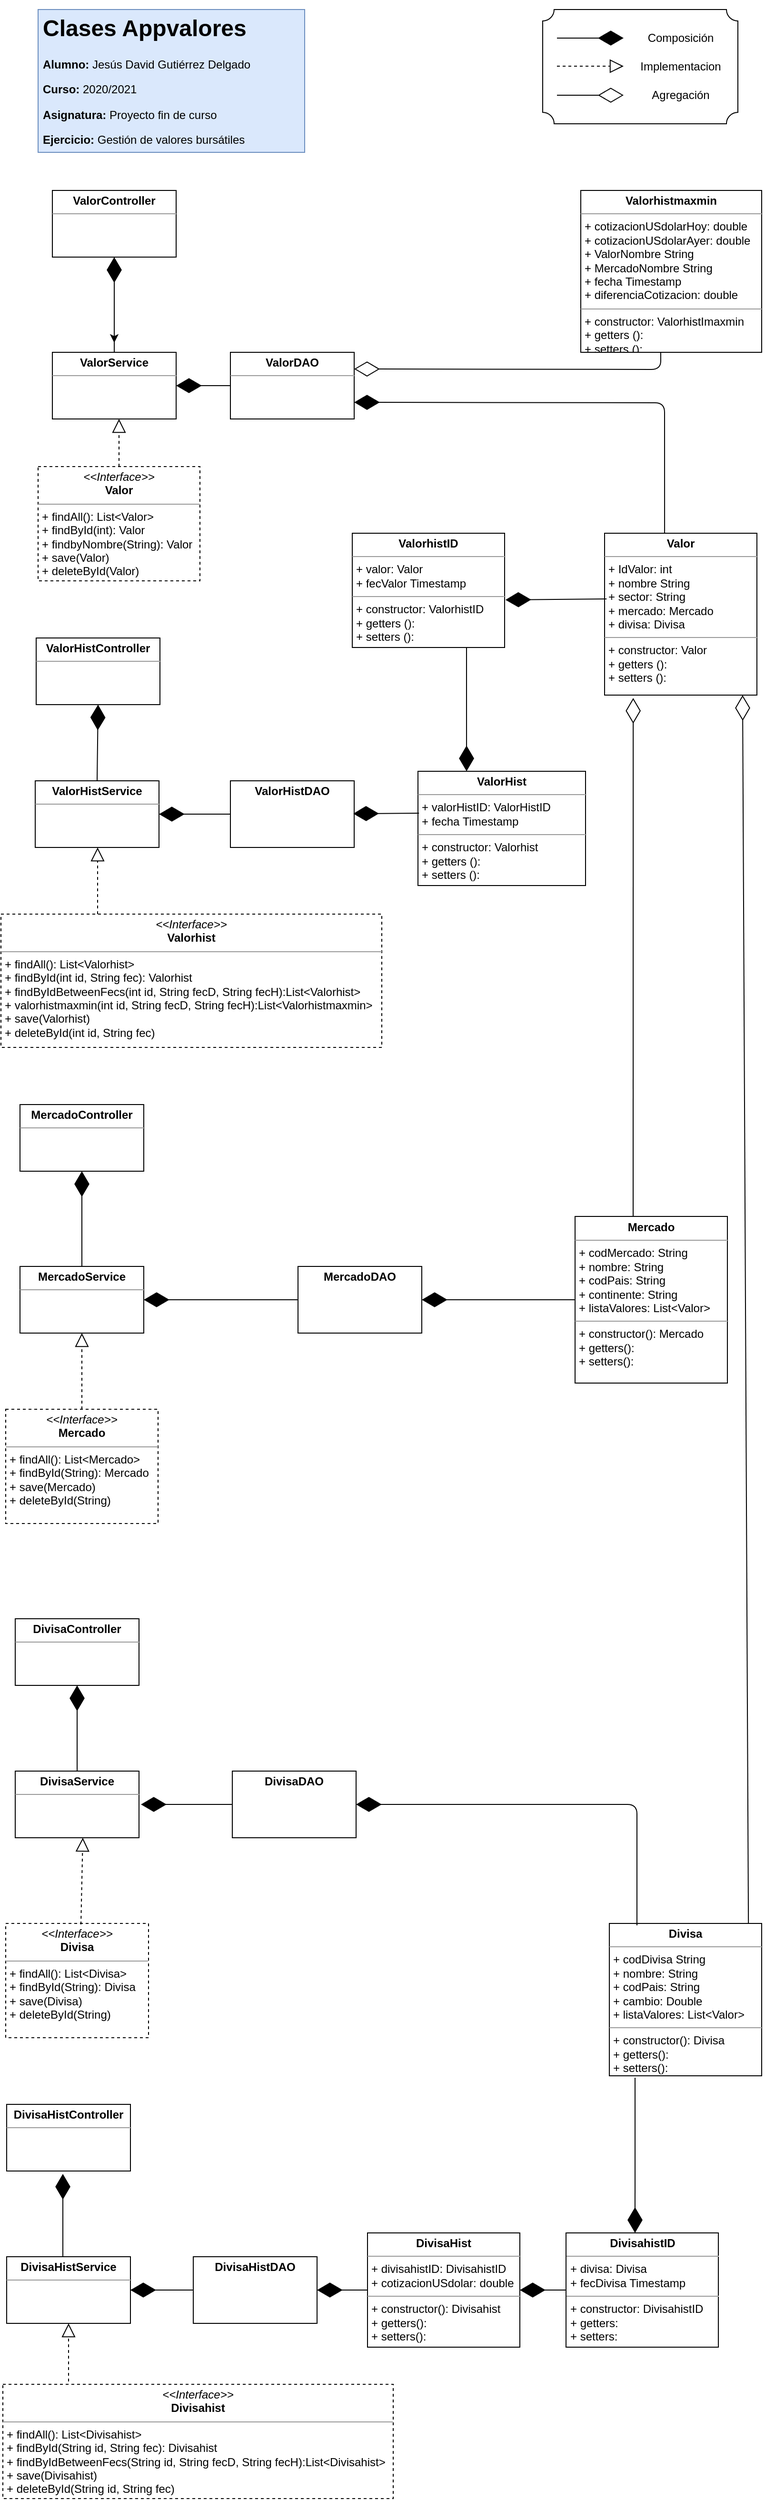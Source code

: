 <mxfile version="14.6.13" type="device"><diagram id="M0HhL15EOe84fmGE7f97" name="Page-1"><mxGraphModel dx="1006" dy="534" grid="1" gridSize="10" guides="1" tooltips="1" connect="1" arrows="1" fold="1" page="1" pageScale="1" pageWidth="827" pageHeight="1169" math="0" shadow="0"><root><mxCell id="0"/><mxCell id="1" parent="0"/><mxCell id="D5wOQQXLZJchXX-Ra0Hc-1" value="&lt;h1&gt;Clases Appvalores&lt;/h1&gt;&lt;p&gt;&lt;b&gt;Alumno:&lt;/b&gt;&amp;nbsp;Jesús David Gutiérrez Delgado&lt;/p&gt;&lt;p&gt;&lt;b&gt;Curso:&amp;nbsp;&lt;/b&gt;2020/2021&lt;/p&gt;&lt;p&gt;&lt;b&gt;Asignatura:&lt;/b&gt;&amp;nbsp;Proyecto fin de curso&lt;/p&gt;&lt;p&gt;&lt;b&gt;Ejercicio:&lt;/b&gt;&amp;nbsp;Gestión de valores bursátiles&lt;br&gt;&lt;br&gt;&lt;/p&gt;" style="text;html=1;strokeColor=#6c8ebf;fillColor=#dae8fc;spacing=5;spacingTop=-20;whiteSpace=wrap;overflow=hidden;rounded=0;" parent="1" vertex="1"><mxGeometry x="50" y="40" width="280" height="150" as="geometry"/></mxCell><mxCell id="ja9i50WxrOEUuoVvhRzQ-2" value="&lt;p style=&quot;margin: 0px ; margin-top: 4px ; text-align: center&quot;&gt;&lt;i&gt;&amp;lt;&amp;lt;Interface&amp;gt;&amp;gt;&lt;/i&gt;&lt;br&gt;&lt;b&gt;Valor&lt;/b&gt;&lt;/p&gt;&lt;hr size=&quot;1&quot;&gt;&lt;p style=&quot;margin: 0px ; margin-left: 4px&quot;&gt;+ findAll(): List&amp;lt;Valor&amp;gt;&lt;br&gt;+ findById(int): Valor&lt;/p&gt;&lt;p style=&quot;margin: 0px ; margin-left: 4px&quot;&gt;+ findbyNombre(String): Valor&lt;/p&gt;&lt;p style=&quot;margin: 0px ; margin-left: 4px&quot;&gt;+ save(Valor)&lt;/p&gt;&lt;p style=&quot;margin: 0px ; margin-left: 4px&quot;&gt;+ deleteById(Valor)&lt;/p&gt;" style="verticalAlign=top;align=left;overflow=fill;fontSize=12;fontFamily=Helvetica;html=1;dashed=1;" parent="1" vertex="1"><mxGeometry x="50" y="520" width="170" height="120" as="geometry"/></mxCell><mxCell id="iULtR8oTs9GMMmBrVRzX-2" value="&lt;p style=&quot;margin: 0px ; margin-top: 4px ; text-align: center&quot;&gt;&lt;b&gt;Mercado&lt;/b&gt;&lt;/p&gt;&lt;hr size=&quot;1&quot;&gt;&lt;p style=&quot;margin: 0px ; margin-left: 4px&quot;&gt;+ codMercado: String&lt;/p&gt;&lt;p style=&quot;margin: 0px ; margin-left: 4px&quot;&gt;+ nombre: String&lt;br&gt;&lt;/p&gt;&lt;p style=&quot;margin: 0px ; margin-left: 4px&quot;&gt;+ codPais: String&lt;br&gt;&lt;/p&gt;&lt;p style=&quot;margin: 0px ; margin-left: 4px&quot;&gt;+ continente: String&lt;br&gt;&lt;/p&gt;&lt;p style=&quot;margin: 0px ; margin-left: 4px&quot;&gt;+ listaValores: List&amp;lt;Valor&amp;gt;&lt;/p&gt;&lt;hr size=&quot;1&quot;&gt;&lt;p style=&quot;margin: 0px ; margin-left: 4px&quot;&gt;+ constructor(): Mercado&lt;/p&gt;&lt;p style=&quot;margin: 0px ; margin-left: 4px&quot;&gt;+ getters():&lt;br&gt;&lt;/p&gt;&lt;p style=&quot;margin: 0px ; margin-left: 4px&quot;&gt;+ setters():&lt;br&gt;&lt;/p&gt;&lt;p style=&quot;margin: 0px ; margin-left: 4px&quot;&gt;&lt;br&gt;&lt;/p&gt;&lt;p style=&quot;margin: 0px ; margin-left: 4px&quot;&gt;&lt;br&gt;&lt;/p&gt;&lt;p style=&quot;margin: 0px ; margin-left: 4px&quot;&gt;&lt;br&gt;&lt;/p&gt;" style="verticalAlign=top;align=left;overflow=fill;fontSize=12;fontFamily=Helvetica;html=1;" parent="1" vertex="1"><mxGeometry x="614" y="1307.5" width="160" height="175" as="geometry"/></mxCell><mxCell id="sEj-22BC467qYOLQVu6z-1" value="&lt;p style=&quot;margin: 0px ; margin-top: 4px ; text-align: center&quot;&gt;&lt;i&gt;&amp;lt;&amp;lt;Interface&amp;gt;&amp;gt;&lt;/i&gt;&lt;br&gt;&lt;b&gt;Mercado&lt;/b&gt;&lt;/p&gt;&lt;hr size=&quot;1&quot;&gt;&lt;p style=&quot;margin: 0px 0px 0px 4px&quot;&gt;+ findAll(): List&amp;lt;Mercado&amp;gt;&lt;br&gt;+ findById(String): Mercado&lt;/p&gt;&lt;p style=&quot;margin: 0px 0px 0px 4px&quot;&gt;+ save(Mercado)&lt;/p&gt;&lt;p style=&quot;margin: 0px 0px 0px 4px&quot;&gt;+ deleteById(String)&lt;/p&gt;" style="verticalAlign=top;align=left;overflow=fill;fontSize=12;fontFamily=Helvetica;html=1;dashed=1;" parent="1" vertex="1"><mxGeometry x="16" y="1510" width="160" height="120" as="geometry"/></mxCell><mxCell id="sEj-22BC467qYOLQVu6z-2" value="&lt;p style=&quot;margin: 0px ; margin-top: 4px ; text-align: center&quot;&gt;&lt;i&gt;&amp;lt;&amp;lt;Interface&amp;gt;&amp;gt;&lt;/i&gt;&lt;br&gt;&lt;b&gt;Divisa&lt;/b&gt;&lt;/p&gt;&lt;hr size=&quot;1&quot;&gt;&lt;p style=&quot;margin: 0px 0px 0px 4px&quot;&gt;+ findAll(): List&amp;lt;Divisa&amp;gt;&lt;br&gt;+ findById(String): Divisa&lt;/p&gt;&lt;p style=&quot;margin: 0px 0px 0px 4px&quot;&gt;+ save(Divisa)&lt;/p&gt;&lt;p style=&quot;margin: 0px 0px 0px 4px&quot;&gt;+ deleteById(String)&lt;/p&gt;" style="verticalAlign=top;align=left;overflow=fill;fontSize=12;fontFamily=Helvetica;html=1;dashed=1;" parent="1" vertex="1"><mxGeometry x="16" y="2050" width="150" height="120" as="geometry"/></mxCell><mxCell id="sEj-22BC467qYOLQVu6z-12" value="&lt;p style=&quot;margin: 0px ; margin-top: 4px ; text-align: center&quot;&gt;&lt;b&gt;ValorHist&lt;/b&gt;&lt;/p&gt;&lt;hr size=&quot;1&quot;&gt;&lt;p style=&quot;margin: 0px ; margin-left: 4px&quot;&gt;+ valorHistID: ValorHistID&lt;/p&gt;&lt;p style=&quot;margin: 0px ; margin-left: 4px&quot;&gt;+ fecha Timestamp&lt;/p&gt;&lt;hr size=&quot;1&quot;&gt;&lt;p style=&quot;margin: 0px ; margin-left: 4px&quot;&gt;+ constructor: Valorhist&lt;/p&gt;&lt;p style=&quot;margin: 0px 0px 0px 4px&quot;&gt;+ getters ():&amp;nbsp;&lt;br&gt;&lt;/p&gt;&lt;p style=&quot;margin: 0px 0px 0px 4px&quot;&gt;+ setters ():&amp;nbsp;&lt;/p&gt;" style="verticalAlign=top;align=left;overflow=fill;fontSize=12;fontFamily=Helvetica;html=1;" parent="1" vertex="1"><mxGeometry x="449" y="840" width="176" height="120" as="geometry"/></mxCell><mxCell id="sEj-22BC467qYOLQVu6z-13" value="&lt;p style=&quot;margin: 0px ; margin-top: 4px ; text-align: center&quot;&gt;&lt;b&gt;DivisaHist&lt;/b&gt;&lt;/p&gt;&lt;hr size=&quot;1&quot;&gt;&lt;p style=&quot;margin: 0px ; margin-left: 4px&quot;&gt;+ divisahistID: DivisahistID&lt;/p&gt;&lt;p style=&quot;margin: 0px ; margin-left: 4px&quot;&gt;+ cotizacionUSdolar: double&lt;/p&gt;&lt;hr size=&quot;1&quot;&gt;&lt;p style=&quot;margin: 0px 0px 0px 4px&quot;&gt;+ constructor(): Divisahist&lt;/p&gt;&lt;p style=&quot;margin: 0px 0px 0px 4px&quot;&gt;+ getters():&lt;br&gt;&lt;/p&gt;&lt;p style=&quot;margin: 0px 0px 0px 4px&quot;&gt;+ setters():&lt;/p&gt;" style="verticalAlign=top;align=left;overflow=fill;fontSize=12;fontFamily=Helvetica;html=1;" parent="1" vertex="1"><mxGeometry x="396" y="2375" width="160" height="120" as="geometry"/></mxCell><mxCell id="31oM7BUeYAXzebiBjpgu-1" value="&lt;p style=&quot;margin: 0px ; margin-top: 4px ; text-align: center&quot;&gt;&lt;b&gt;ValorhistID&lt;/b&gt;&lt;/p&gt;&lt;hr size=&quot;1&quot;&gt;&lt;p style=&quot;margin: 0px ; margin-left: 4px&quot;&gt;+ valor: Valor&lt;/p&gt;&lt;p style=&quot;margin: 0px ; margin-left: 4px&quot;&gt;+ fecValor Timestamp&lt;/p&gt;&lt;hr size=&quot;1&quot;&gt;&lt;p style=&quot;margin: 0px ; margin-left: 4px&quot;&gt;+ constructor: ValorhistID&lt;/p&gt;&lt;p style=&quot;margin: 0px 0px 0px 4px&quot;&gt;+ getters ():&amp;nbsp;&lt;br&gt;&lt;/p&gt;&lt;p style=&quot;margin: 0px 0px 0px 4px&quot;&gt;+ setters ():&amp;nbsp;&lt;/p&gt;" style="verticalAlign=top;align=left;overflow=fill;fontSize=12;fontFamily=Helvetica;html=1;" parent="1" vertex="1"><mxGeometry x="380" y="590" width="160" height="120" as="geometry"/></mxCell><mxCell id="31oM7BUeYAXzebiBjpgu-2" value="&lt;p style=&quot;margin: 0px ; margin-top: 4px ; text-align: center&quot;&gt;&lt;b&gt;DivisahistID&lt;/b&gt;&lt;/p&gt;&lt;hr size=&quot;1&quot;&gt;&lt;p style=&quot;margin: 0px ; margin-left: 4px&quot;&gt;+ divisa: Divisa&lt;/p&gt;&lt;p style=&quot;margin: 0px ; margin-left: 4px&quot;&gt;+ fecDivisa Timestamp&lt;/p&gt;&lt;hr size=&quot;1&quot;&gt;&lt;p style=&quot;margin: 0px ; margin-left: 4px&quot;&gt;+ constructor: DivisahistID&lt;/p&gt;&lt;p style=&quot;margin: 0px 0px 0px 4px&quot;&gt;+ getters:&amp;nbsp;&lt;br&gt;&lt;/p&gt;&lt;p style=&quot;margin: 0px 0px 0px 4px&quot;&gt;+ setters:&amp;nbsp;&lt;/p&gt;" style="verticalAlign=top;align=left;overflow=fill;fontSize=12;fontFamily=Helvetica;html=1;" parent="1" vertex="1"><mxGeometry x="604.5" y="2375" width="160" height="120" as="geometry"/></mxCell><mxCell id="CCh3-SSnQXyFXcgUhFqh-1" value="&lt;p style=&quot;margin: 0px ; margin-top: 4px ; text-align: center&quot;&gt;&lt;b&gt;Valorhistmaxmin&lt;/b&gt;&lt;/p&gt;&lt;hr size=&quot;1&quot;&gt;&lt;p style=&quot;margin: 0px ; margin-left: 4px&quot;&gt;+ cotizacionUSdolarHoy: double&lt;br&gt;&lt;/p&gt;&lt;p style=&quot;margin: 0px ; margin-left: 4px&quot;&gt;+ cotizacionUSdolarAyer: double&lt;br&gt;&lt;/p&gt;&lt;p style=&quot;margin: 0px ; margin-left: 4px&quot;&gt;+ ValorNombre String&lt;br&gt;&lt;/p&gt;&lt;p style=&quot;margin: 0px ; margin-left: 4px&quot;&gt;+ MercadoNombre String&lt;br&gt;&lt;/p&gt;&lt;p style=&quot;margin: 0px ; margin-left: 4px&quot;&gt;+ fecha Timestamp&lt;br&gt;&lt;/p&gt;&lt;p style=&quot;margin: 0px ; margin-left: 4px&quot;&gt;+ diferenciaCotizacion: double&lt;br&gt;&lt;/p&gt;&lt;hr size=&quot;1&quot;&gt;&lt;p style=&quot;margin: 0px ; margin-left: 4px&quot;&gt;+ constructor: ValorhistImaxmin&lt;/p&gt;&lt;p style=&quot;margin: 0px 0px 0px 4px&quot;&gt;+ getters ():&amp;nbsp;&lt;br&gt;&lt;/p&gt;&lt;p style=&quot;margin: 0px 0px 0px 4px&quot;&gt;+ setters ():&amp;nbsp;&lt;/p&gt;" style="verticalAlign=top;align=left;overflow=fill;fontSize=12;fontFamily=Helvetica;html=1;" parent="1" vertex="1"><mxGeometry x="620" y="230" width="190" height="170" as="geometry"/></mxCell><mxCell id="CCh3-SSnQXyFXcgUhFqh-2" value="&lt;p style=&quot;margin: 0px ; margin-top: 4px ; text-align: center&quot;&gt;&lt;i&gt;&amp;lt;&amp;lt;Interface&amp;gt;&amp;gt;&lt;/i&gt;&lt;br&gt;&lt;b&gt;Divisahist&lt;/b&gt;&lt;/p&gt;&lt;hr size=&quot;1&quot;&gt;&lt;p style=&quot;margin: 0px 0px 0px 4px&quot;&gt;+ findAll(): List&amp;lt;Divisahist&amp;gt;&lt;br&gt;+ findById(String id, String fec): Divisahist&lt;/p&gt;&lt;p style=&quot;margin: 0px 0px 0px 4px&quot;&gt;+ findByIdBetweenFecs&lt;span&gt;(String id, String fecD, String fecH):&lt;/span&gt;&lt;span&gt;List&amp;lt;Divisahist&amp;gt;&lt;/span&gt;&lt;/p&gt;&lt;p style=&quot;margin: 0px 0px 0px 4px&quot;&gt;+ save(Divisahist)&lt;/p&gt;&lt;p style=&quot;margin: 0px 0px 0px 4px&quot;&gt;+ deleteById(String id, String fec)&lt;/p&gt;" style="verticalAlign=top;align=left;overflow=fill;fontSize=12;fontFamily=Helvetica;html=1;dashed=1;" parent="1" vertex="1"><mxGeometry x="13" y="2534" width="410" height="120" as="geometry"/></mxCell><mxCell id="CCh3-SSnQXyFXcgUhFqh-3" value="&lt;p style=&quot;margin: 0px ; margin-top: 4px ; text-align: center&quot;&gt;&lt;i&gt;&amp;lt;&amp;lt;Interface&amp;gt;&amp;gt;&lt;/i&gt;&lt;br&gt;&lt;b&gt;Valorhist&lt;/b&gt;&lt;/p&gt;&lt;hr size=&quot;1&quot;&gt;&lt;p style=&quot;margin: 0px 0px 0px 4px&quot;&gt;+ findAll(): List&amp;lt;Valorhist&amp;gt;&lt;br&gt;+ findById(int id, String fec): Valorhist&lt;/p&gt;&lt;p style=&quot;margin: 0px 0px 0px 4px&quot;&gt;+ findByIdBetweenFecs&lt;span&gt;(int id, String fecD, String fecH):&lt;/span&gt;&lt;span&gt;List&amp;lt;Valorhist&amp;gt;&lt;/span&gt;&lt;/p&gt;&lt;p style=&quot;margin: 0px 0px 0px 4px&quot;&gt;+ valorhistmaxmin(int id, String fecD, String fecH):List&amp;lt;Valorhistmaxmin&amp;gt;&lt;span&gt;&lt;br&gt;&lt;/span&gt;&lt;/p&gt;&lt;p style=&quot;margin: 0px 0px 0px 4px&quot;&gt;+ save(Valorhist)&lt;/p&gt;&lt;p style=&quot;margin: 0px 0px 0px 4px&quot;&gt;+ deleteById(int id, String fec)&lt;/p&gt;" style="verticalAlign=top;align=left;overflow=fill;fontSize=12;fontFamily=Helvetica;html=1;dashed=1;" parent="1" vertex="1"><mxGeometry x="11" y="990" width="400" height="140" as="geometry"/></mxCell><mxCell id="6aQX88jJs6XCc48SPIS--3" style="edgeStyle=orthogonalEdgeStyle;rounded=0;orthogonalLoop=1;jettySize=auto;html=1;" parent="1" source="CCh3-SSnQXyFXcgUhFqh-4" edge="1"><mxGeometry relative="1" as="geometry"><mxPoint x="130" y="390" as="targetPoint"/></mxGeometry></mxCell><mxCell id="CCh3-SSnQXyFXcgUhFqh-4" value="&lt;p style=&quot;margin: 0px ; margin-top: 4px ; text-align: center&quot;&gt;&lt;b&gt;ValorService&lt;/b&gt;&lt;/p&gt;&lt;hr size=&quot;1&quot;&gt;&lt;p style=&quot;margin: 0px ; margin-left: 4px&quot;&gt;&lt;/p&gt;&lt;p style=&quot;margin: 0px ; margin-left: 4px&quot;&gt;&lt;br&gt;&lt;/p&gt;" style="verticalAlign=top;align=left;overflow=fill;fontSize=12;fontFamily=Helvetica;html=1;" parent="1" vertex="1"><mxGeometry x="65" y="400" width="130" height="70" as="geometry"/></mxCell><mxCell id="CCh3-SSnQXyFXcgUhFqh-6" value="&lt;p style=&quot;margin: 0px ; margin-top: 4px ; text-align: center&quot;&gt;&lt;b&gt;MercadoService&lt;/b&gt;&lt;/p&gt;&lt;hr size=&quot;1&quot;&gt;&lt;p style=&quot;margin: 0px ; margin-left: 4px&quot;&gt;&lt;/p&gt;&lt;p style=&quot;margin: 0px ; margin-left: 4px&quot;&gt;&lt;br&gt;&lt;/p&gt;" style="verticalAlign=top;align=left;overflow=fill;fontSize=12;fontFamily=Helvetica;html=1;" parent="1" vertex="1"><mxGeometry x="31" y="1360" width="130" height="70" as="geometry"/></mxCell><mxCell id="CCh3-SSnQXyFXcgUhFqh-8" value="&lt;p style=&quot;margin: 0px ; margin-top: 4px ; text-align: center&quot;&gt;&lt;b&gt;DivisaService&lt;/b&gt;&lt;/p&gt;&lt;hr size=&quot;1&quot;&gt;&lt;p style=&quot;margin: 0px ; margin-left: 4px&quot;&gt;&lt;/p&gt;&lt;p style=&quot;margin: 0px ; margin-left: 4px&quot;&gt;&lt;br&gt;&lt;/p&gt;" style="verticalAlign=top;align=left;overflow=fill;fontSize=12;fontFamily=Helvetica;html=1;" parent="1" vertex="1"><mxGeometry x="26" y="1890" width="130" height="70" as="geometry"/></mxCell><mxCell id="CCh3-SSnQXyFXcgUhFqh-13" value="&lt;p style=&quot;margin: 0px ; margin-top: 4px ; text-align: center&quot;&gt;&lt;b&gt;ValorController&lt;/b&gt;&lt;/p&gt;&lt;hr size=&quot;1&quot;&gt;&lt;p style=&quot;margin: 0px ; margin-left: 4px&quot;&gt;&lt;/p&gt;&lt;p style=&quot;margin: 0px ; margin-left: 4px&quot;&gt;&lt;br&gt;&lt;/p&gt;" style="verticalAlign=top;align=left;overflow=fill;fontSize=12;fontFamily=Helvetica;html=1;" parent="1" vertex="1"><mxGeometry x="65" y="230" width="130" height="70" as="geometry"/></mxCell><mxCell id="CCh3-SSnQXyFXcgUhFqh-14" value="&lt;p style=&quot;margin: 0px ; margin-top: 4px ; text-align: center&quot;&gt;&lt;b&gt;MercadoController&lt;/b&gt;&lt;/p&gt;&lt;hr size=&quot;1&quot;&gt;&lt;p style=&quot;margin: 0px ; margin-left: 4px&quot;&gt;&lt;/p&gt;&lt;p style=&quot;margin: 0px ; margin-left: 4px&quot;&gt;&lt;br&gt;&lt;/p&gt;" style="verticalAlign=top;align=left;overflow=fill;fontSize=12;fontFamily=Helvetica;html=1;" parent="1" vertex="1"><mxGeometry x="31" y="1190" width="130" height="70" as="geometry"/></mxCell><mxCell id="CCh3-SSnQXyFXcgUhFqh-15" value="&lt;p style=&quot;margin: 0px ; margin-top: 4px ; text-align: center&quot;&gt;&lt;b&gt;DivisaController&lt;/b&gt;&lt;/p&gt;&lt;hr size=&quot;1&quot;&gt;&lt;p style=&quot;margin: 0px ; margin-left: 4px&quot;&gt;&lt;/p&gt;&lt;p style=&quot;margin: 0px ; margin-left: 4px&quot;&gt;&lt;br&gt;&lt;/p&gt;" style="verticalAlign=top;align=left;overflow=fill;fontSize=12;fontFamily=Helvetica;html=1;" parent="1" vertex="1"><mxGeometry x="26" y="1730" width="130" height="70" as="geometry"/></mxCell><mxCell id="CCh3-SSnQXyFXcgUhFqh-16" value="&lt;p style=&quot;margin: 0px ; margin-top: 4px ; text-align: center&quot;&gt;&lt;b&gt;DivisaHistService&lt;/b&gt;&lt;/p&gt;&lt;hr size=&quot;1&quot;&gt;&lt;p style=&quot;margin: 0px ; margin-left: 4px&quot;&gt;&lt;/p&gt;&lt;p style=&quot;margin: 0px ; margin-left: 4px&quot;&gt;&lt;br&gt;&lt;/p&gt;" style="verticalAlign=top;align=left;overflow=fill;fontSize=12;fontFamily=Helvetica;html=1;" parent="1" vertex="1"><mxGeometry x="17" y="2400" width="130" height="70" as="geometry"/></mxCell><mxCell id="CCh3-SSnQXyFXcgUhFqh-17" value="&lt;p style=&quot;margin: 0px ; margin-top: 4px ; text-align: center&quot;&gt;&lt;b&gt;DivisaHistController&lt;/b&gt;&lt;/p&gt;&lt;hr size=&quot;1&quot;&gt;&lt;p style=&quot;margin: 0px ; margin-left: 4px&quot;&gt;&lt;/p&gt;&lt;p style=&quot;margin: 0px ; margin-left: 4px&quot;&gt;&lt;br&gt;&lt;/p&gt;" style="verticalAlign=top;align=left;overflow=fill;fontSize=12;fontFamily=Helvetica;html=1;" parent="1" vertex="1"><mxGeometry x="17" y="2240" width="130" height="70" as="geometry"/></mxCell><mxCell id="CCh3-SSnQXyFXcgUhFqh-21" value="&lt;p style=&quot;margin: 0px ; margin-top: 4px ; text-align: center&quot;&gt;&lt;b&gt;ValorHistService&lt;/b&gt;&lt;/p&gt;&lt;hr size=&quot;1&quot;&gt;&lt;p style=&quot;margin: 0px ; margin-left: 4px&quot;&gt;&lt;/p&gt;&lt;p style=&quot;margin: 0px ; margin-left: 4px&quot;&gt;&lt;br&gt;&lt;/p&gt;" style="verticalAlign=top;align=left;overflow=fill;fontSize=12;fontFamily=Helvetica;html=1;" parent="1" vertex="1"><mxGeometry x="47" y="850" width="130" height="70" as="geometry"/></mxCell><mxCell id="CCh3-SSnQXyFXcgUhFqh-24" value="&lt;p style=&quot;margin: 0px ; margin-top: 4px ; text-align: center&quot;&gt;&lt;b&gt;ValorHistController&lt;/b&gt;&lt;/p&gt;&lt;hr size=&quot;1&quot;&gt;&lt;p style=&quot;margin: 0px ; margin-left: 4px&quot;&gt;&lt;/p&gt;&lt;p style=&quot;margin: 0px ; margin-left: 4px&quot;&gt;&lt;br&gt;&lt;/p&gt;" style="verticalAlign=top;align=left;overflow=fill;fontSize=12;fontFamily=Helvetica;html=1;" parent="1" vertex="1"><mxGeometry x="48" y="700" width="130" height="70" as="geometry"/></mxCell><mxCell id="6aQX88jJs6XCc48SPIS--2" value="" style="endArrow=diamondThin;endFill=1;endSize=24;html=1;exitX=0.5;exitY=0;exitDx=0;exitDy=0;entryX=0.5;entryY=1;entryDx=0;entryDy=0;entryPerimeter=0;" parent="1" source="CCh3-SSnQXyFXcgUhFqh-4" target="CCh3-SSnQXyFXcgUhFqh-13" edge="1"><mxGeometry width="160" relative="1" as="geometry"><mxPoint x="129.5" y="390" as="sourcePoint"/><mxPoint x="130" y="310" as="targetPoint"/></mxGeometry></mxCell><mxCell id="6aQX88jJs6XCc48SPIS--5" value="" style="endArrow=diamondThin;endFill=1;endSize=24;html=1;exitX=0.5;exitY=0;exitDx=0;exitDy=0;entryX=0.5;entryY=1;entryDx=0;entryDy=0;" parent="1" target="CCh3-SSnQXyFXcgUhFqh-14" edge="1"><mxGeometry width="160" relative="1" as="geometry"><mxPoint x="96" y="1360" as="sourcePoint"/><mxPoint x="96" y="1270" as="targetPoint"/></mxGeometry></mxCell><mxCell id="6aQX88jJs6XCc48SPIS--7" value="" style="endArrow=diamondThin;endFill=1;endSize=24;html=1;entryX=0.5;entryY=1;entryDx=0;entryDy=0;exitX=0.5;exitY=0;exitDx=0;exitDy=0;" parent="1" source="CCh3-SSnQXyFXcgUhFqh-8" target="CCh3-SSnQXyFXcgUhFqh-15" edge="1"><mxGeometry width="160" relative="1" as="geometry"><mxPoint x="91" y="1850" as="sourcePoint"/><mxPoint x="101" y="1810" as="targetPoint"/></mxGeometry></mxCell><mxCell id="6aQX88jJs6XCc48SPIS--9" value="" style="endArrow=diamondThin;endFill=1;endSize=24;html=1;entryX=0.454;entryY=1.043;entryDx=0;entryDy=0;entryPerimeter=0;exitX=0.454;exitY=0;exitDx=0;exitDy=0;exitPerimeter=0;" parent="1" source="CCh3-SSnQXyFXcgUhFqh-16" target="CCh3-SSnQXyFXcgUhFqh-17" edge="1"><mxGeometry width="160" relative="1" as="geometry"><mxPoint x="77" y="2390" as="sourcePoint"/><mxPoint x="77" y="2320" as="targetPoint"/></mxGeometry></mxCell><mxCell id="6aQX88jJs6XCc48SPIS--11" value="" style="endArrow=diamondThin;endFill=1;endSize=24;html=1;entryX=0.5;entryY=1;entryDx=0;entryDy=0;exitX=0.5;exitY=0;exitDx=0;exitDy=0;" parent="1" source="CCh3-SSnQXyFXcgUhFqh-21" target="CCh3-SSnQXyFXcgUhFqh-24" edge="1"><mxGeometry width="160" relative="1" as="geometry"><mxPoint x="113" y="840" as="sourcePoint"/><mxPoint x="113" y="790" as="targetPoint"/></mxGeometry></mxCell><mxCell id="l8LEh-kcMSrMeJmglo3Y-1" value="" style="endArrow=diamondThin;endFill=1;endSize=24;html=1;exitX=0.75;exitY=1;exitDx=0;exitDy=0;entryX=0.29;entryY=0;entryDx=0;entryDy=0;entryPerimeter=0;" parent="1" source="31oM7BUeYAXzebiBjpgu-1" target="sEj-22BC467qYOLQVu6z-12" edge="1"><mxGeometry width="160" relative="1" as="geometry"><mxPoint x="500" y="720" as="sourcePoint"/><mxPoint x="500" y="830" as="targetPoint"/><Array as="points"><mxPoint x="500" y="760"/></Array></mxGeometry></mxCell><mxCell id="l8LEh-kcMSrMeJmglo3Y-4" value="" style="endArrow=diamondThin;endFill=1;endSize=24;html=1;entryX=1;entryY=0.5;entryDx=0;entryDy=0;exitX=0;exitY=0.5;exitDx=0;exitDy=0;" parent="1" source="iZ5FxkilPYUdxTMa4_hy-8" target="CCh3-SSnQXyFXcgUhFqh-21" edge="1"><mxGeometry width="160" relative="1" as="geometry"><mxPoint x="237" y="885" as="sourcePoint"/><mxPoint x="303" y="885" as="targetPoint"/></mxGeometry></mxCell><mxCell id="l8LEh-kcMSrMeJmglo3Y-5" value="" style="endArrow=diamondThin;endFill=1;endSize=24;html=1;entryX=1;entryY=0.5;entryDx=0;entryDy=0;" parent="1" target="CCh3-SSnQXyFXcgUhFqh-16" edge="1"><mxGeometry width="160" relative="1" as="geometry"><mxPoint x="188" y="2435" as="sourcePoint"/><mxPoint x="167" y="2435" as="targetPoint"/></mxGeometry></mxCell><mxCell id="l8LEh-kcMSrMeJmglo3Y-8" value="&lt;p style=&quot;margin: 0px ; margin-top: 4px ; text-align: center&quot;&gt;&lt;b&gt;Valor&lt;/b&gt;&lt;/p&gt;&lt;hr size=&quot;1&quot;&gt;&lt;p style=&quot;margin: 0px ; margin-left: 4px&quot;&gt;+ IdValor: int&lt;/p&gt;&lt;p style=&quot;margin: 0px ; margin-left: 4px&quot;&gt;+ nombre String&lt;br&gt;&lt;/p&gt;&lt;p style=&quot;margin: 0px ; margin-left: 4px&quot;&gt;+ sector: String&lt;br&gt;&lt;/p&gt;&lt;p style=&quot;margin: 0px ; margin-left: 4px&quot;&gt;+ mercado: Mercado&lt;br&gt;&lt;/p&gt;&lt;p style=&quot;margin: 0px ; margin-left: 4px&quot;&gt;+ divisa: Divisa&lt;/p&gt;&lt;hr size=&quot;1&quot;&gt;&lt;p style=&quot;margin: 0px ; margin-left: 4px&quot;&gt;+ constructor: Valor&lt;/p&gt;&lt;p style=&quot;margin: 0px ; margin-left: 4px&quot;&gt;+ getters ():&amp;nbsp;&lt;br&gt;&lt;/p&gt;&lt;p style=&quot;margin: 0px ; margin-left: 4px&quot;&gt;+ setters ():&amp;nbsp;&lt;/p&gt;" style="verticalAlign=top;align=left;overflow=fill;fontSize=12;fontFamily=Helvetica;html=1;" parent="1" vertex="1"><mxGeometry x="645" y="590" width="160" height="170" as="geometry"/></mxCell><mxCell id="l8LEh-kcMSrMeJmglo3Y-9" value="" style="endArrow=diamondThin;endFill=1;endSize=24;html=1;exitX=0.394;exitY=0;exitDx=0;exitDy=0;exitPerimeter=0;entryX=1;entryY=0.75;entryDx=0;entryDy=0;" parent="1" source="l8LEh-kcMSrMeJmglo3Y-8" target="l8LEh-kcMSrMeJmglo3Y-15" edge="1"><mxGeometry width="160" relative="1" as="geometry"><mxPoint x="663" y="459.5" as="sourcePoint"/><mxPoint x="480" y="453" as="targetPoint"/><Array as="points"><mxPoint x="708" y="453"/></Array></mxGeometry></mxCell><mxCell id="l8LEh-kcMSrMeJmglo3Y-11" value="" style="endArrow=diamondThin;endFill=0;endSize=24;html=1;exitX=0.442;exitY=1;exitDx=0;exitDy=0;exitPerimeter=0;entryX=1;entryY=0.25;entryDx=0;entryDy=0;" parent="1" source="CCh3-SSnQXyFXcgUhFqh-1" target="l8LEh-kcMSrMeJmglo3Y-15" edge="1"><mxGeometry width="160" relative="1" as="geometry"><mxPoint x="656" y="400" as="sourcePoint"/><mxPoint x="470" y="418" as="targetPoint"/><Array as="points"><mxPoint x="704" y="418"/></Array></mxGeometry></mxCell><mxCell id="l8LEh-kcMSrMeJmglo3Y-12" value="" style="endArrow=diamondThin;endFill=1;endSize=24;html=1;entryX=1;entryY=0.5;entryDx=0;entryDy=0;exitX=0;exitY=0.5;exitDx=0;exitDy=0;" parent="1" source="iULtR8oTs9GMMmBrVRzX-2" target="l8LEh-kcMSrMeJmglo3Y-34" edge="1"><mxGeometry width="160" relative="1" as="geometry"><mxPoint x="543" y="1395" as="sourcePoint"/><mxPoint x="483" y="1405" as="targetPoint"/><Array as="points"/></mxGeometry></mxCell><mxCell id="l8LEh-kcMSrMeJmglo3Y-13" value="&lt;p style=&quot;margin: 0px ; margin-top: 4px ; text-align: center&quot;&gt;&lt;b&gt;Divisa&lt;/b&gt;&lt;/p&gt;&lt;hr size=&quot;1&quot;&gt;&lt;p style=&quot;margin: 0px ; margin-left: 4px&quot;&gt;+ codDivisa String&lt;/p&gt;&lt;p style=&quot;margin: 0px ; margin-left: 4px&quot;&gt;+ nombre: String&lt;br&gt;&lt;/p&gt;&lt;p style=&quot;margin: 0px ; margin-left: 4px&quot;&gt;+ codPais: String&lt;br&gt;&lt;/p&gt;&lt;p style=&quot;margin: 0px ; margin-left: 4px&quot;&gt;+ cambio: Double&lt;br&gt;&lt;/p&gt;&lt;p style=&quot;margin: 0px ; margin-left: 4px&quot;&gt;+ listaValores: List&amp;lt;Valor&amp;gt;&lt;br&gt;&lt;/p&gt;&lt;hr size=&quot;1&quot;&gt;&lt;p style=&quot;margin: 0px ; margin-left: 4px&quot;&gt;+ constructor(): Divisa&lt;/p&gt;&lt;p style=&quot;margin: 0px ; margin-left: 4px&quot;&gt;+ getters():&lt;br&gt;&lt;/p&gt;&lt;p style=&quot;margin: 0px ; margin-left: 4px&quot;&gt;+ setters():&lt;/p&gt;" style="verticalAlign=top;align=left;overflow=fill;fontSize=12;fontFamily=Helvetica;html=1;" parent="1" vertex="1"><mxGeometry x="650" y="2050" width="160" height="160" as="geometry"/></mxCell><mxCell id="l8LEh-kcMSrMeJmglo3Y-14" value="" style="endArrow=diamondThin;endFill=1;endSize=24;html=1;entryX=1;entryY=0.5;entryDx=0;entryDy=0;" parent="1" target="l8LEh-kcMSrMeJmglo3Y-37" edge="1"><mxGeometry width="160" relative="1" as="geometry"><mxPoint x="679" y="2052" as="sourcePoint"/><mxPoint x="447" y="1925" as="targetPoint"/><Array as="points"><mxPoint x="679" y="1925"/></Array></mxGeometry></mxCell><mxCell id="l8LEh-kcMSrMeJmglo3Y-15" value="&lt;p style=&quot;margin: 0px ; margin-top: 4px ; text-align: center&quot;&gt;&lt;b&gt;ValorDAO&lt;/b&gt;&lt;/p&gt;&lt;hr size=&quot;1&quot;&gt;&lt;p style=&quot;margin: 0px ; margin-left: 4px&quot;&gt;&lt;/p&gt;&lt;p style=&quot;margin: 0px ; margin-left: 4px&quot;&gt;&lt;br&gt;&lt;/p&gt;" style="verticalAlign=top;align=left;overflow=fill;fontSize=12;fontFamily=Helvetica;html=1;" parent="1" vertex="1"><mxGeometry x="252" y="400" width="130" height="70" as="geometry"/></mxCell><mxCell id="l8LEh-kcMSrMeJmglo3Y-16" value="" style="endArrow=diamondThin;endFill=1;endSize=24;html=1;entryX=1;entryY=0.5;entryDx=0;entryDy=0;exitX=0;exitY=0.5;exitDx=0;exitDy=0;" parent="1" source="l8LEh-kcMSrMeJmglo3Y-15" target="CCh3-SSnQXyFXcgUhFqh-4" edge="1"><mxGeometry width="160" relative="1" as="geometry"><mxPoint x="301" y="440" as="sourcePoint"/><mxPoint x="231" y="440" as="targetPoint"/></mxGeometry></mxCell><mxCell id="l8LEh-kcMSrMeJmglo3Y-17" value="" style="verticalLabelPosition=bottom;verticalAlign=top;html=1;shape=mxgraph.basic.plaque;dx=6;" parent="1" vertex="1"><mxGeometry x="580" y="40" width="205" height="120" as="geometry"/></mxCell><mxCell id="l8LEh-kcMSrMeJmglo3Y-18" value="" style="endArrow=diamondThin;endFill=1;endSize=24;html=1;entryX=0.5;entryY=1;entryDx=0;entryDy=0;entryPerimeter=0;" parent="1" edge="1"><mxGeometry width="160" relative="1" as="geometry"><mxPoint x="595" y="70" as="sourcePoint"/><mxPoint x="665" y="70" as="targetPoint"/></mxGeometry></mxCell><mxCell id="l8LEh-kcMSrMeJmglo3Y-19" value="Composición" style="text;html=1;strokeColor=none;fillColor=none;align=center;verticalAlign=middle;whiteSpace=wrap;rounded=0;" parent="1" vertex="1"><mxGeometry x="705" y="60" width="40" height="20" as="geometry"/></mxCell><mxCell id="l8LEh-kcMSrMeJmglo3Y-26" value="" style="endArrow=block;dashed=1;endFill=0;endSize=12;html=1;exitX=0.5;exitY=0;exitDx=0;exitDy=0;" parent="1" source="ja9i50WxrOEUuoVvhRzQ-2" edge="1"><mxGeometry width="160" relative="1" as="geometry"><mxPoint x="134" y="530" as="sourcePoint"/><mxPoint x="135" y="470" as="targetPoint"/></mxGeometry></mxCell><mxCell id="l8LEh-kcMSrMeJmglo3Y-27" value="Implementacion" style="text;html=1;strokeColor=none;fillColor=none;align=center;verticalAlign=middle;whiteSpace=wrap;rounded=0;" parent="1" vertex="1"><mxGeometry x="705" y="90" width="40" height="20" as="geometry"/></mxCell><mxCell id="l8LEh-kcMSrMeJmglo3Y-28" value="" style="endArrow=block;dashed=1;endFill=0;endSize=12;html=1;" parent="1" edge="1"><mxGeometry width="160" relative="1" as="geometry"><mxPoint x="595" y="99.5" as="sourcePoint"/><mxPoint x="665" y="99.5" as="targetPoint"/></mxGeometry></mxCell><mxCell id="l8LEh-kcMSrMeJmglo3Y-30" value="" style="endArrow=diamondThin;endFill=0;endSize=24;html=1;" parent="1" edge="1"><mxGeometry width="160" relative="1" as="geometry"><mxPoint x="595" y="130" as="sourcePoint"/><mxPoint x="665" y="130" as="targetPoint"/></mxGeometry></mxCell><mxCell id="l8LEh-kcMSrMeJmglo3Y-31" value="Agregación" style="text;html=1;strokeColor=none;fillColor=none;align=center;verticalAlign=middle;whiteSpace=wrap;rounded=0;" parent="1" vertex="1"><mxGeometry x="705" y="120" width="40" height="20" as="geometry"/></mxCell><mxCell id="l8LEh-kcMSrMeJmglo3Y-32" value="" style="endArrow=block;dashed=1;endFill=0;endSize=12;html=1;entryX=0.546;entryY=1;entryDx=0;entryDy=0;entryPerimeter=0;" parent="1" target="CCh3-SSnQXyFXcgUhFqh-8" edge="1"><mxGeometry width="160" relative="1" as="geometry"><mxPoint x="95" y="2051" as="sourcePoint"/><mxPoint x="91" y="1960" as="targetPoint"/></mxGeometry></mxCell><mxCell id="l8LEh-kcMSrMeJmglo3Y-34" value="&lt;p style=&quot;margin: 0px ; margin-top: 4px ; text-align: center&quot;&gt;&lt;b&gt;MercadoDAO&lt;/b&gt;&lt;/p&gt;" style="verticalAlign=top;align=left;overflow=fill;fontSize=12;fontFamily=Helvetica;html=1;" parent="1" vertex="1"><mxGeometry x="323" y="1360" width="130" height="70" as="geometry"/></mxCell><mxCell id="l8LEh-kcMSrMeJmglo3Y-35" value="" style="endArrow=diamondThin;endFill=1;endSize=24;html=1;entryX=1;entryY=0.5;entryDx=0;entryDy=0;exitX=0;exitY=0.5;exitDx=0;exitDy=0;" parent="1" source="l8LEh-kcMSrMeJmglo3Y-34" target="CCh3-SSnQXyFXcgUhFqh-6" edge="1"><mxGeometry width="160" relative="1" as="geometry"><mxPoint x="283" y="1395" as="sourcePoint"/><mxPoint x="157" y="1394.5" as="targetPoint"/><Array as="points"/></mxGeometry></mxCell><mxCell id="l8LEh-kcMSrMeJmglo3Y-37" value="&lt;p style=&quot;margin: 0px ; margin-top: 4px ; text-align: center&quot;&gt;&lt;b&gt;DivisaDAO&lt;/b&gt;&lt;/p&gt;" style="verticalAlign=top;align=left;overflow=fill;fontSize=12;fontFamily=Helvetica;html=1;" parent="1" vertex="1"><mxGeometry x="254" y="1890" width="130" height="70" as="geometry"/></mxCell><mxCell id="l8LEh-kcMSrMeJmglo3Y-38" value="" style="endArrow=diamondThin;endFill=1;endSize=24;html=1;exitX=0;exitY=0.5;exitDx=0;exitDy=0;" parent="1" source="l8LEh-kcMSrMeJmglo3Y-37" edge="1"><mxGeometry width="160" relative="1" as="geometry"><mxPoint x="267" y="1932" as="sourcePoint"/><mxPoint x="158" y="1925" as="targetPoint"/></mxGeometry></mxCell><mxCell id="iZ5FxkilPYUdxTMa4_hy-2" value="" style="edgeStyle=orthogonalEdgeStyle;rounded=0;orthogonalLoop=1;jettySize=auto;html=1;" parent="1" source="iZ5FxkilPYUdxTMa4_hy-1" target="CCh3-SSnQXyFXcgUhFqh-16" edge="1"><mxGeometry relative="1" as="geometry"/></mxCell><mxCell id="iZ5FxkilPYUdxTMa4_hy-1" value="&lt;p style=&quot;margin: 0px ; margin-top: 4px ; text-align: center&quot;&gt;&lt;b&gt;DivisaHistDAO&lt;/b&gt;&lt;/p&gt;" style="verticalAlign=top;align=left;overflow=fill;fontSize=12;fontFamily=Helvetica;html=1;" parent="1" vertex="1"><mxGeometry x="213" y="2400" width="130" height="70" as="geometry"/></mxCell><mxCell id="iZ5FxkilPYUdxTMa4_hy-6" value="" style="endArrow=diamondThin;endFill=1;endSize=24;html=1;entryX=1;entryY=0.5;entryDx=0;entryDy=0;exitX=0;exitY=0.5;exitDx=0;exitDy=0;" parent="1" source="sEj-22BC467qYOLQVu6z-13" target="iZ5FxkilPYUdxTMa4_hy-1" edge="1"><mxGeometry width="160" relative="1" as="geometry"><mxPoint x="402" y="2434.5" as="sourcePoint"/><mxPoint x="358" y="2434.5" as="targetPoint"/></mxGeometry></mxCell><mxCell id="iZ5FxkilPYUdxTMa4_hy-7" value="" style="endArrow=block;dashed=1;endFill=0;endSize=12;html=1;entryX=0.5;entryY=1;entryDx=0;entryDy=0;" parent="1" target="CCh3-SSnQXyFXcgUhFqh-16" edge="1"><mxGeometry width="160" relative="1" as="geometry"><mxPoint x="82" y="2531" as="sourcePoint"/><mxPoint x="78" y="2495" as="targetPoint"/></mxGeometry></mxCell><mxCell id="iZ5FxkilPYUdxTMa4_hy-8" value="&lt;p style=&quot;margin: 0px ; margin-top: 4px ; text-align: center&quot;&gt;&lt;b&gt;ValorHistDAO&lt;/b&gt;&lt;/p&gt;" style="verticalAlign=top;align=left;overflow=fill;fontSize=12;fontFamily=Helvetica;html=1;" parent="1" vertex="1"><mxGeometry x="252" y="850" width="130" height="70" as="geometry"/></mxCell><mxCell id="iZ5FxkilPYUdxTMa4_hy-9" value="" style="endArrow=diamondThin;endFill=1;endSize=24;html=1;entryX=1;entryY=0.5;entryDx=0;entryDy=0;exitX=0.006;exitY=0.367;exitDx=0;exitDy=0;exitPerimeter=0;" parent="1" source="sEj-22BC467qYOLQVu6z-12" edge="1"><mxGeometry width="160" relative="1" as="geometry"><mxPoint x="441" y="884.5" as="sourcePoint"/><mxPoint x="381" y="884.5" as="targetPoint"/></mxGeometry></mxCell><mxCell id="iZ5FxkilPYUdxTMa4_hy-10" value="" style="endArrow=block;dashed=1;endFill=0;endSize=12;html=1;entryX=0.504;entryY=1;entryDx=0;entryDy=0;entryPerimeter=0;" parent="1" target="CCh3-SSnQXyFXcgUhFqh-21" edge="1"><mxGeometry width="160" relative="1" as="geometry"><mxPoint x="112.5" y="990" as="sourcePoint"/><mxPoint x="112.5" y="930" as="targetPoint"/></mxGeometry></mxCell><mxCell id="cHkvtyvpbol9bCpiS9jw-1" value="" style="endArrow=block;dashed=1;endFill=0;endSize=12;html=1;exitX=0.5;exitY=0;exitDx=0;exitDy=0;entryX=0.5;entryY=1;entryDx=0;entryDy=0;" parent="1" source="sEj-22BC467qYOLQVu6z-1" target="CCh3-SSnQXyFXcgUhFqh-6" edge="1"><mxGeometry width="160" relative="1" as="geometry"><mxPoint x="95.5" y="1490" as="sourcePoint"/><mxPoint x="95.5" y="1440" as="targetPoint"/></mxGeometry></mxCell><mxCell id="cHkvtyvpbol9bCpiS9jw-4" value="" style="endArrow=diamondThin;endFill=1;endSize=24;html=1;entryX=1;entryY=0.5;entryDx=0;entryDy=0;" parent="1" target="sEj-22BC467qYOLQVu6z-13" edge="1"><mxGeometry width="160" relative="1" as="geometry"><mxPoint x="604" y="2435" as="sourcePoint"/><mxPoint x="576" y="2434.5" as="targetPoint"/></mxGeometry></mxCell><mxCell id="cHkvtyvpbol9bCpiS9jw-5" value="" style="endArrow=diamondThin;endFill=1;endSize=24;html=1;entryX=0.453;entryY=0;entryDx=0;entryDy=0;entryPerimeter=0;" parent="1" target="31oM7BUeYAXzebiBjpgu-2" edge="1"><mxGeometry width="160" relative="1" as="geometry"><mxPoint x="677" y="2212" as="sourcePoint"/><mxPoint x="677" y="2370" as="targetPoint"/></mxGeometry></mxCell><mxCell id="QqOTsW_li1egWsZyNotA-3" value="" style="endArrow=diamondThin;endFill=1;endSize=24;html=1;exitX=0.013;exitY=0.406;exitDx=0;exitDy=0;exitPerimeter=0;entryX=1.006;entryY=0.583;entryDx=0;entryDy=0;entryPerimeter=0;" edge="1" parent="1" source="l8LEh-kcMSrMeJmglo3Y-8" target="31oM7BUeYAXzebiBjpgu-1"><mxGeometry width="160" relative="1" as="geometry"><mxPoint x="620" y="660" as="sourcePoint"/><mxPoint x="550" y="660" as="targetPoint"/></mxGeometry></mxCell><mxCell id="QqOTsW_li1egWsZyNotA-5" value="" style="endArrow=diamondThin;endFill=0;endSize=24;html=1;entryX=0.188;entryY=1.018;entryDx=0;entryDy=0;entryPerimeter=0;" edge="1" parent="1" target="l8LEh-kcMSrMeJmglo3Y-8"><mxGeometry width="160" relative="1" as="geometry"><mxPoint x="675" y="1307" as="sourcePoint"/><mxPoint x="678" y="780" as="targetPoint"/></mxGeometry></mxCell><mxCell id="QqOTsW_li1egWsZyNotA-6" value="" style="endArrow=diamondThin;endFill=0;endSize=24;html=1;entryX=0.906;entryY=1;entryDx=0;entryDy=0;entryPerimeter=0;exitX=0.913;exitY=0;exitDx=0;exitDy=0;exitPerimeter=0;" edge="1" parent="1" source="l8LEh-kcMSrMeJmglo3Y-13" target="l8LEh-kcMSrMeJmglo3Y-8"><mxGeometry width="160" relative="1" as="geometry"><mxPoint x="796" y="2030" as="sourcePoint"/><mxPoint x="790" y="780" as="targetPoint"/></mxGeometry></mxCell></root></mxGraphModel></diagram></mxfile>